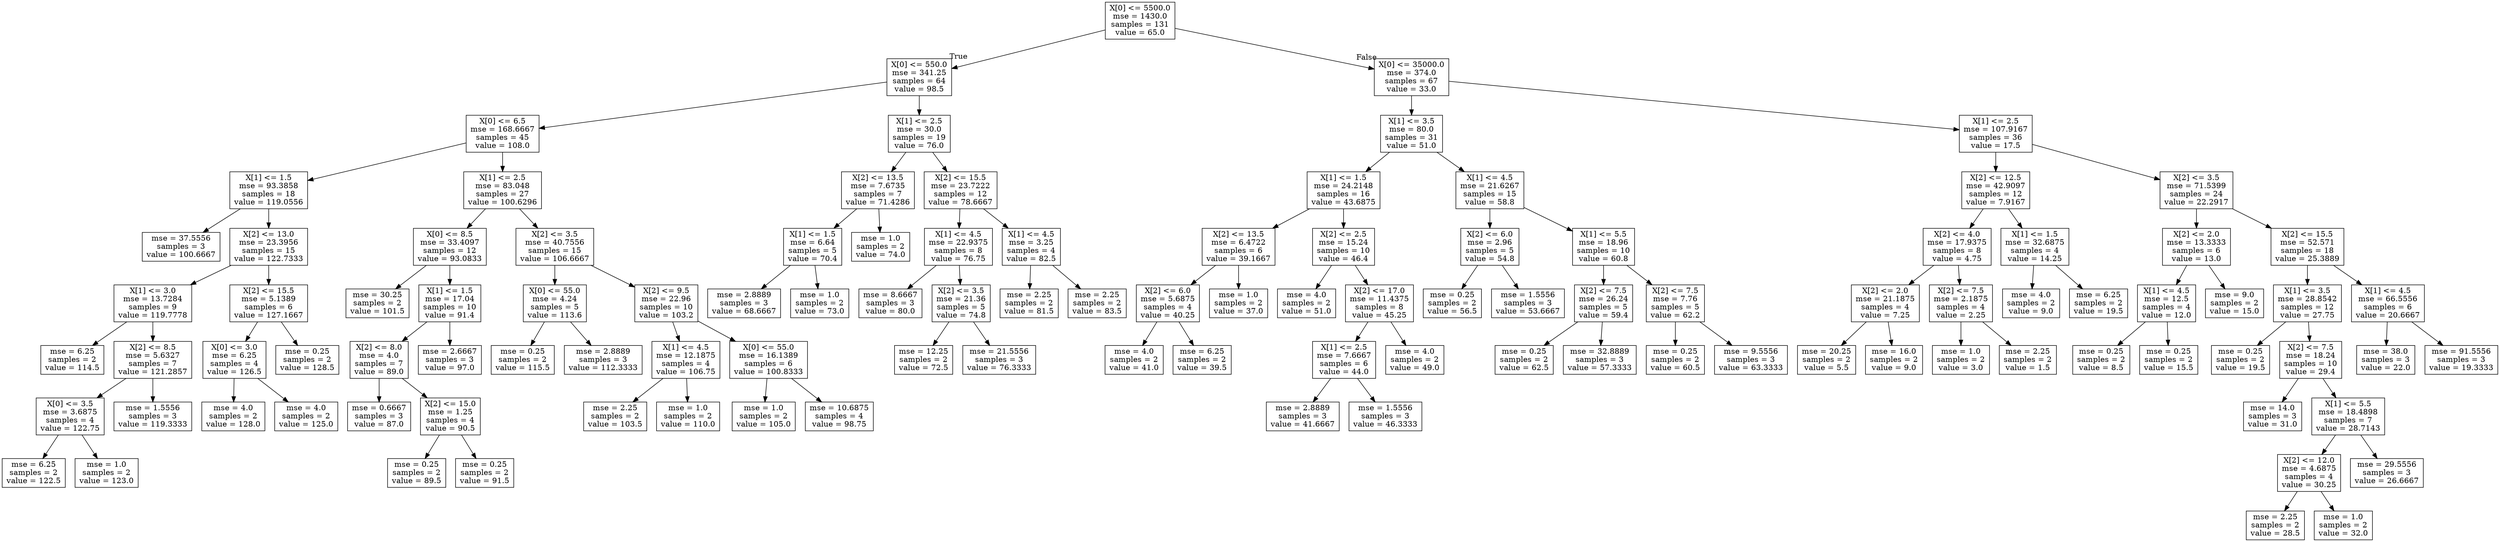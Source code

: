 digraph Tree {
node [shape=box] ;
0 [label="X[0] <= 5500.0\nmse = 1430.0\nsamples = 131\nvalue = 65.0"] ;
1 [label="X[0] <= 550.0\nmse = 341.25\nsamples = 64\nvalue = 98.5"] ;
0 -> 1 [labeldistance=2.5, labelangle=45, headlabel="True"] ;
2 [label="X[0] <= 6.5\nmse = 168.6667\nsamples = 45\nvalue = 108.0"] ;
1 -> 2 ;
3 [label="X[1] <= 1.5\nmse = 93.3858\nsamples = 18\nvalue = 119.0556"] ;
2 -> 3 ;
4 [label="mse = 37.5556\nsamples = 3\nvalue = 100.6667"] ;
3 -> 4 ;
5 [label="X[2] <= 13.0\nmse = 23.3956\nsamples = 15\nvalue = 122.7333"] ;
3 -> 5 ;
6 [label="X[1] <= 3.0\nmse = 13.7284\nsamples = 9\nvalue = 119.7778"] ;
5 -> 6 ;
7 [label="mse = 6.25\nsamples = 2\nvalue = 114.5"] ;
6 -> 7 ;
8 [label="X[2] <= 8.5\nmse = 5.6327\nsamples = 7\nvalue = 121.2857"] ;
6 -> 8 ;
9 [label="X[0] <= 3.5\nmse = 3.6875\nsamples = 4\nvalue = 122.75"] ;
8 -> 9 ;
10 [label="mse = 6.25\nsamples = 2\nvalue = 122.5"] ;
9 -> 10 ;
11 [label="mse = 1.0\nsamples = 2\nvalue = 123.0"] ;
9 -> 11 ;
12 [label="mse = 1.5556\nsamples = 3\nvalue = 119.3333"] ;
8 -> 12 ;
13 [label="X[2] <= 15.5\nmse = 5.1389\nsamples = 6\nvalue = 127.1667"] ;
5 -> 13 ;
14 [label="X[0] <= 3.0\nmse = 6.25\nsamples = 4\nvalue = 126.5"] ;
13 -> 14 ;
15 [label="mse = 4.0\nsamples = 2\nvalue = 128.0"] ;
14 -> 15 ;
16 [label="mse = 4.0\nsamples = 2\nvalue = 125.0"] ;
14 -> 16 ;
17 [label="mse = 0.25\nsamples = 2\nvalue = 128.5"] ;
13 -> 17 ;
18 [label="X[1] <= 2.5\nmse = 83.048\nsamples = 27\nvalue = 100.6296"] ;
2 -> 18 ;
19 [label="X[0] <= 8.5\nmse = 33.4097\nsamples = 12\nvalue = 93.0833"] ;
18 -> 19 ;
20 [label="mse = 30.25\nsamples = 2\nvalue = 101.5"] ;
19 -> 20 ;
21 [label="X[1] <= 1.5\nmse = 17.04\nsamples = 10\nvalue = 91.4"] ;
19 -> 21 ;
22 [label="X[2] <= 8.0\nmse = 4.0\nsamples = 7\nvalue = 89.0"] ;
21 -> 22 ;
23 [label="mse = 0.6667\nsamples = 3\nvalue = 87.0"] ;
22 -> 23 ;
24 [label="X[2] <= 15.0\nmse = 1.25\nsamples = 4\nvalue = 90.5"] ;
22 -> 24 ;
25 [label="mse = 0.25\nsamples = 2\nvalue = 89.5"] ;
24 -> 25 ;
26 [label="mse = 0.25\nsamples = 2\nvalue = 91.5"] ;
24 -> 26 ;
27 [label="mse = 2.6667\nsamples = 3\nvalue = 97.0"] ;
21 -> 27 ;
28 [label="X[2] <= 3.5\nmse = 40.7556\nsamples = 15\nvalue = 106.6667"] ;
18 -> 28 ;
29 [label="X[0] <= 55.0\nmse = 4.24\nsamples = 5\nvalue = 113.6"] ;
28 -> 29 ;
30 [label="mse = 0.25\nsamples = 2\nvalue = 115.5"] ;
29 -> 30 ;
31 [label="mse = 2.8889\nsamples = 3\nvalue = 112.3333"] ;
29 -> 31 ;
32 [label="X[2] <= 9.5\nmse = 22.96\nsamples = 10\nvalue = 103.2"] ;
28 -> 32 ;
33 [label="X[1] <= 4.5\nmse = 12.1875\nsamples = 4\nvalue = 106.75"] ;
32 -> 33 ;
34 [label="mse = 2.25\nsamples = 2\nvalue = 103.5"] ;
33 -> 34 ;
35 [label="mse = 1.0\nsamples = 2\nvalue = 110.0"] ;
33 -> 35 ;
36 [label="X[0] <= 55.0\nmse = 16.1389\nsamples = 6\nvalue = 100.8333"] ;
32 -> 36 ;
37 [label="mse = 1.0\nsamples = 2\nvalue = 105.0"] ;
36 -> 37 ;
38 [label="mse = 10.6875\nsamples = 4\nvalue = 98.75"] ;
36 -> 38 ;
39 [label="X[1] <= 2.5\nmse = 30.0\nsamples = 19\nvalue = 76.0"] ;
1 -> 39 ;
40 [label="X[2] <= 13.5\nmse = 7.6735\nsamples = 7\nvalue = 71.4286"] ;
39 -> 40 ;
41 [label="X[1] <= 1.5\nmse = 6.64\nsamples = 5\nvalue = 70.4"] ;
40 -> 41 ;
42 [label="mse = 2.8889\nsamples = 3\nvalue = 68.6667"] ;
41 -> 42 ;
43 [label="mse = 1.0\nsamples = 2\nvalue = 73.0"] ;
41 -> 43 ;
44 [label="mse = 1.0\nsamples = 2\nvalue = 74.0"] ;
40 -> 44 ;
45 [label="X[2] <= 15.5\nmse = 23.7222\nsamples = 12\nvalue = 78.6667"] ;
39 -> 45 ;
46 [label="X[1] <= 4.5\nmse = 22.9375\nsamples = 8\nvalue = 76.75"] ;
45 -> 46 ;
47 [label="mse = 8.6667\nsamples = 3\nvalue = 80.0"] ;
46 -> 47 ;
48 [label="X[2] <= 3.5\nmse = 21.36\nsamples = 5\nvalue = 74.8"] ;
46 -> 48 ;
49 [label="mse = 12.25\nsamples = 2\nvalue = 72.5"] ;
48 -> 49 ;
50 [label="mse = 21.5556\nsamples = 3\nvalue = 76.3333"] ;
48 -> 50 ;
51 [label="X[1] <= 4.5\nmse = 3.25\nsamples = 4\nvalue = 82.5"] ;
45 -> 51 ;
52 [label="mse = 2.25\nsamples = 2\nvalue = 81.5"] ;
51 -> 52 ;
53 [label="mse = 2.25\nsamples = 2\nvalue = 83.5"] ;
51 -> 53 ;
54 [label="X[0] <= 35000.0\nmse = 374.0\nsamples = 67\nvalue = 33.0"] ;
0 -> 54 [labeldistance=2.5, labelangle=-45, headlabel="False"] ;
55 [label="X[1] <= 3.5\nmse = 80.0\nsamples = 31\nvalue = 51.0"] ;
54 -> 55 ;
56 [label="X[1] <= 1.5\nmse = 24.2148\nsamples = 16\nvalue = 43.6875"] ;
55 -> 56 ;
57 [label="X[2] <= 13.5\nmse = 6.4722\nsamples = 6\nvalue = 39.1667"] ;
56 -> 57 ;
58 [label="X[2] <= 6.0\nmse = 5.6875\nsamples = 4\nvalue = 40.25"] ;
57 -> 58 ;
59 [label="mse = 4.0\nsamples = 2\nvalue = 41.0"] ;
58 -> 59 ;
60 [label="mse = 6.25\nsamples = 2\nvalue = 39.5"] ;
58 -> 60 ;
61 [label="mse = 1.0\nsamples = 2\nvalue = 37.0"] ;
57 -> 61 ;
62 [label="X[2] <= 2.5\nmse = 15.24\nsamples = 10\nvalue = 46.4"] ;
56 -> 62 ;
63 [label="mse = 4.0\nsamples = 2\nvalue = 51.0"] ;
62 -> 63 ;
64 [label="X[2] <= 17.0\nmse = 11.4375\nsamples = 8\nvalue = 45.25"] ;
62 -> 64 ;
65 [label="X[1] <= 2.5\nmse = 7.6667\nsamples = 6\nvalue = 44.0"] ;
64 -> 65 ;
66 [label="mse = 2.8889\nsamples = 3\nvalue = 41.6667"] ;
65 -> 66 ;
67 [label="mse = 1.5556\nsamples = 3\nvalue = 46.3333"] ;
65 -> 67 ;
68 [label="mse = 4.0\nsamples = 2\nvalue = 49.0"] ;
64 -> 68 ;
69 [label="X[1] <= 4.5\nmse = 21.6267\nsamples = 15\nvalue = 58.8"] ;
55 -> 69 ;
70 [label="X[2] <= 6.0\nmse = 2.96\nsamples = 5\nvalue = 54.8"] ;
69 -> 70 ;
71 [label="mse = 0.25\nsamples = 2\nvalue = 56.5"] ;
70 -> 71 ;
72 [label="mse = 1.5556\nsamples = 3\nvalue = 53.6667"] ;
70 -> 72 ;
73 [label="X[1] <= 5.5\nmse = 18.96\nsamples = 10\nvalue = 60.8"] ;
69 -> 73 ;
74 [label="X[2] <= 7.5\nmse = 26.24\nsamples = 5\nvalue = 59.4"] ;
73 -> 74 ;
75 [label="mse = 0.25\nsamples = 2\nvalue = 62.5"] ;
74 -> 75 ;
76 [label="mse = 32.8889\nsamples = 3\nvalue = 57.3333"] ;
74 -> 76 ;
77 [label="X[2] <= 7.5\nmse = 7.76\nsamples = 5\nvalue = 62.2"] ;
73 -> 77 ;
78 [label="mse = 0.25\nsamples = 2\nvalue = 60.5"] ;
77 -> 78 ;
79 [label="mse = 9.5556\nsamples = 3\nvalue = 63.3333"] ;
77 -> 79 ;
80 [label="X[1] <= 2.5\nmse = 107.9167\nsamples = 36\nvalue = 17.5"] ;
54 -> 80 ;
81 [label="X[2] <= 12.5\nmse = 42.9097\nsamples = 12\nvalue = 7.9167"] ;
80 -> 81 ;
82 [label="X[2] <= 4.0\nmse = 17.9375\nsamples = 8\nvalue = 4.75"] ;
81 -> 82 ;
83 [label="X[2] <= 2.0\nmse = 21.1875\nsamples = 4\nvalue = 7.25"] ;
82 -> 83 ;
84 [label="mse = 20.25\nsamples = 2\nvalue = 5.5"] ;
83 -> 84 ;
85 [label="mse = 16.0\nsamples = 2\nvalue = 9.0"] ;
83 -> 85 ;
86 [label="X[2] <= 7.5\nmse = 2.1875\nsamples = 4\nvalue = 2.25"] ;
82 -> 86 ;
87 [label="mse = 1.0\nsamples = 2\nvalue = 3.0"] ;
86 -> 87 ;
88 [label="mse = 2.25\nsamples = 2\nvalue = 1.5"] ;
86 -> 88 ;
89 [label="X[1] <= 1.5\nmse = 32.6875\nsamples = 4\nvalue = 14.25"] ;
81 -> 89 ;
90 [label="mse = 4.0\nsamples = 2\nvalue = 9.0"] ;
89 -> 90 ;
91 [label="mse = 6.25\nsamples = 2\nvalue = 19.5"] ;
89 -> 91 ;
92 [label="X[2] <= 3.5\nmse = 71.5399\nsamples = 24\nvalue = 22.2917"] ;
80 -> 92 ;
93 [label="X[2] <= 2.0\nmse = 13.3333\nsamples = 6\nvalue = 13.0"] ;
92 -> 93 ;
94 [label="X[1] <= 4.5\nmse = 12.5\nsamples = 4\nvalue = 12.0"] ;
93 -> 94 ;
95 [label="mse = 0.25\nsamples = 2\nvalue = 8.5"] ;
94 -> 95 ;
96 [label="mse = 0.25\nsamples = 2\nvalue = 15.5"] ;
94 -> 96 ;
97 [label="mse = 9.0\nsamples = 2\nvalue = 15.0"] ;
93 -> 97 ;
98 [label="X[2] <= 15.5\nmse = 52.571\nsamples = 18\nvalue = 25.3889"] ;
92 -> 98 ;
99 [label="X[1] <= 3.5\nmse = 28.8542\nsamples = 12\nvalue = 27.75"] ;
98 -> 99 ;
100 [label="mse = 0.25\nsamples = 2\nvalue = 19.5"] ;
99 -> 100 ;
101 [label="X[2] <= 7.5\nmse = 18.24\nsamples = 10\nvalue = 29.4"] ;
99 -> 101 ;
102 [label="mse = 14.0\nsamples = 3\nvalue = 31.0"] ;
101 -> 102 ;
103 [label="X[1] <= 5.5\nmse = 18.4898\nsamples = 7\nvalue = 28.7143"] ;
101 -> 103 ;
104 [label="X[2] <= 12.0\nmse = 4.6875\nsamples = 4\nvalue = 30.25"] ;
103 -> 104 ;
105 [label="mse = 2.25\nsamples = 2\nvalue = 28.5"] ;
104 -> 105 ;
106 [label="mse = 1.0\nsamples = 2\nvalue = 32.0"] ;
104 -> 106 ;
107 [label="mse = 29.5556\nsamples = 3\nvalue = 26.6667"] ;
103 -> 107 ;
108 [label="X[1] <= 4.5\nmse = 66.5556\nsamples = 6\nvalue = 20.6667"] ;
98 -> 108 ;
109 [label="mse = 38.0\nsamples = 3\nvalue = 22.0"] ;
108 -> 109 ;
110 [label="mse = 91.5556\nsamples = 3\nvalue = 19.3333"] ;
108 -> 110 ;
}
